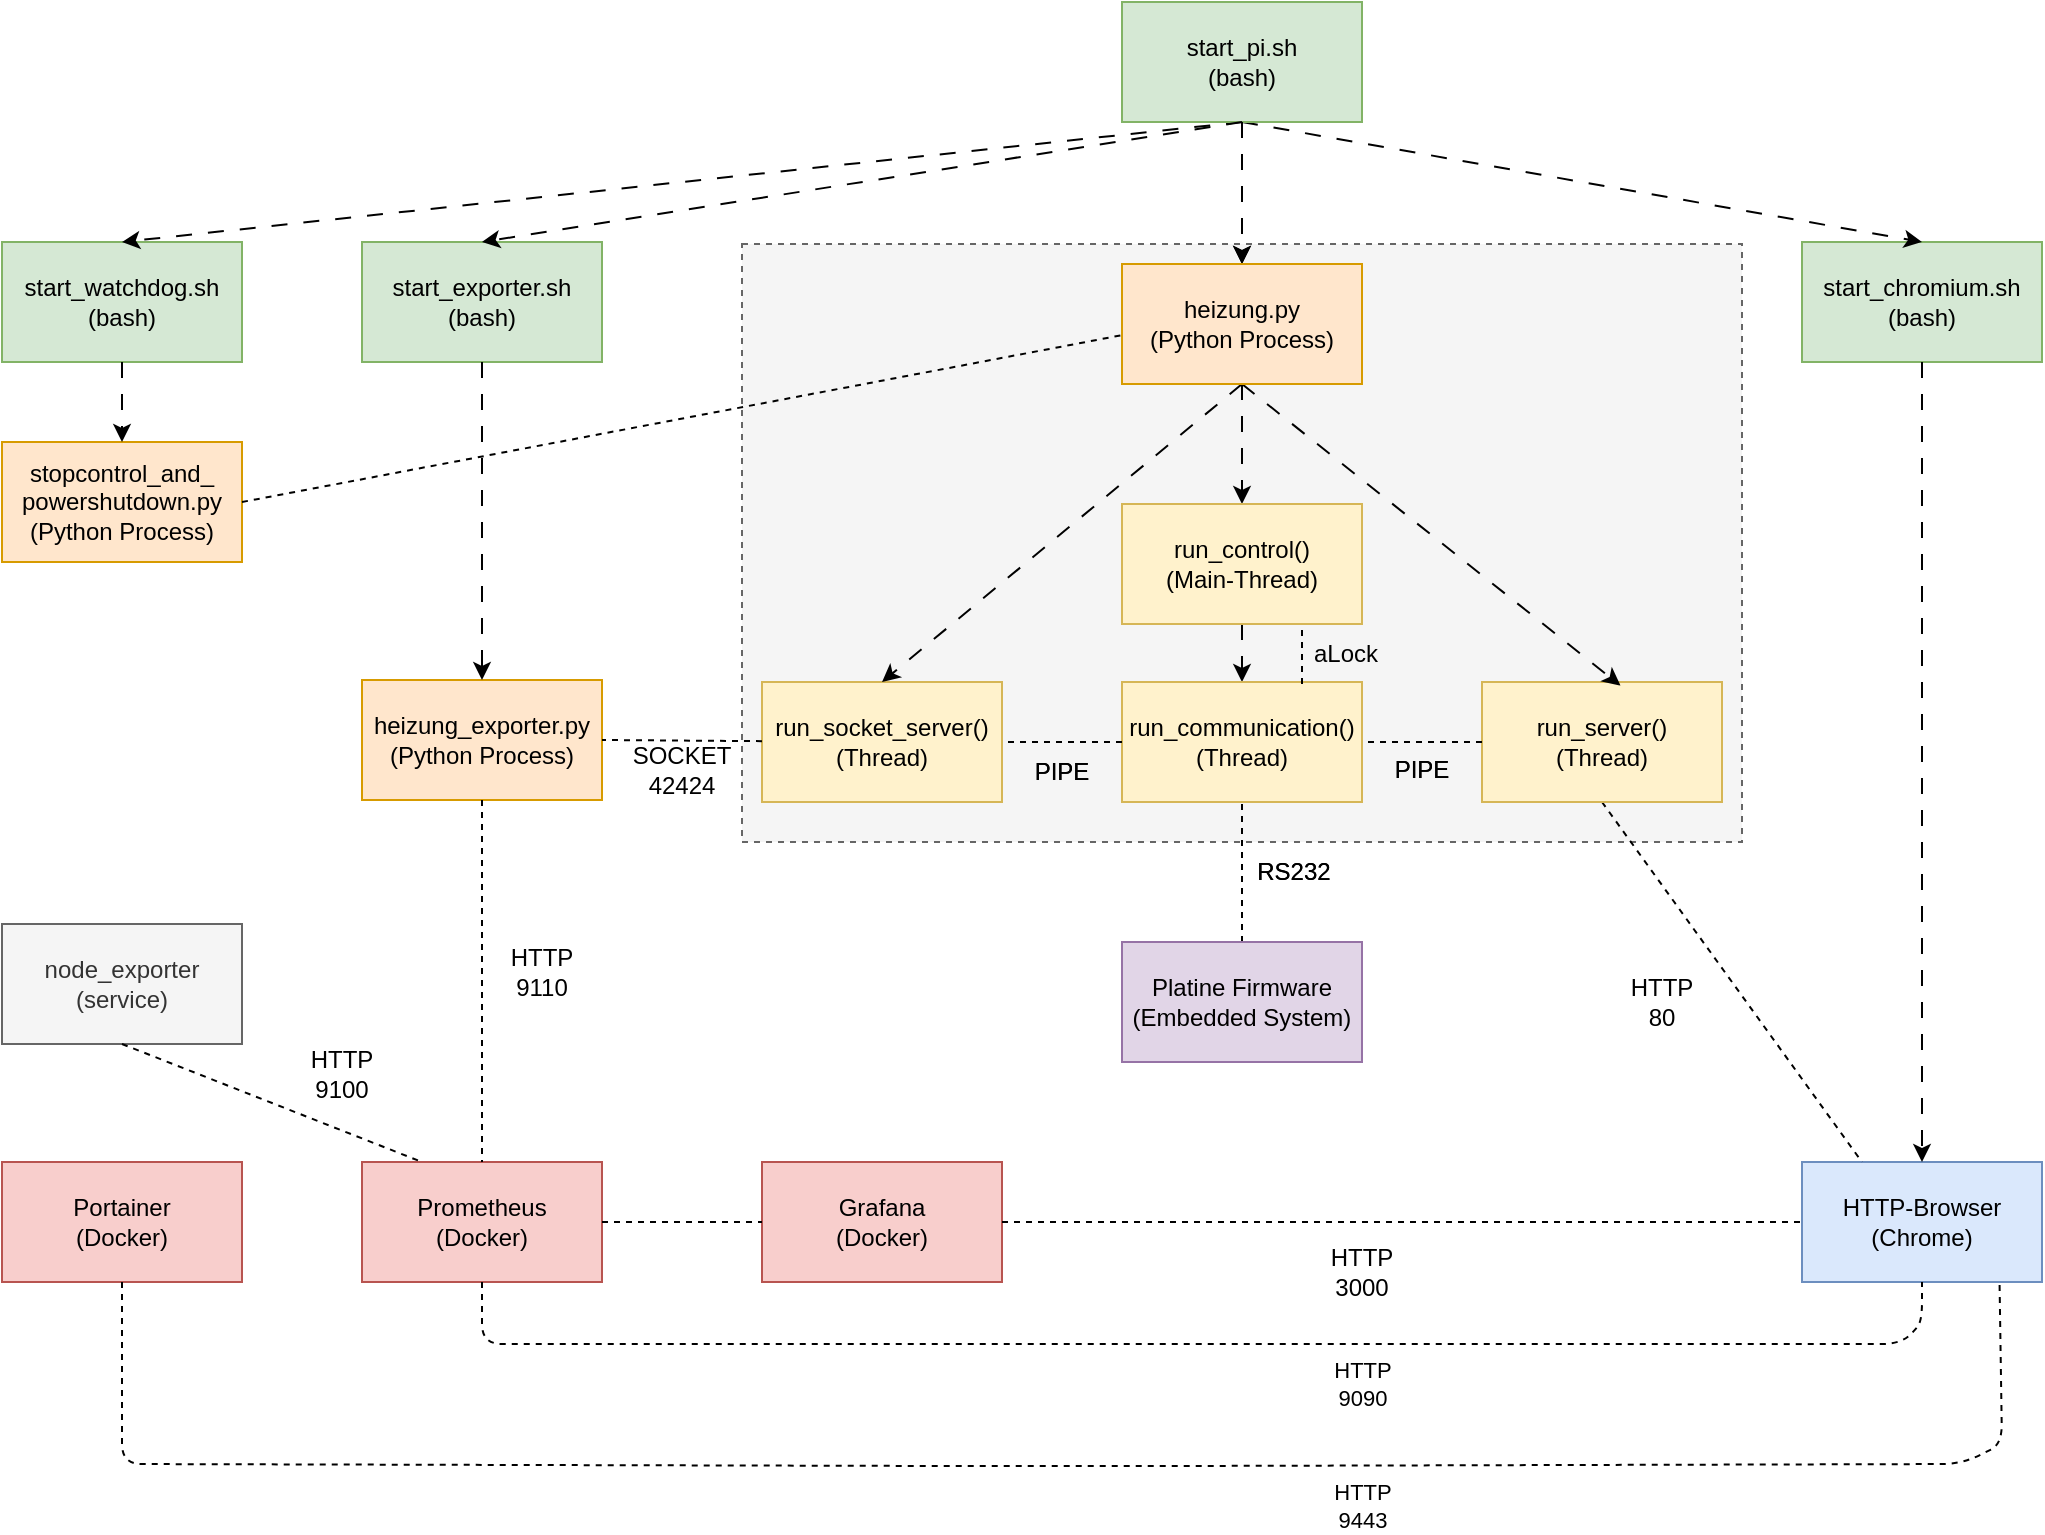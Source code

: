 <mxfile version="21.1.2" type="device">
  <diagram id="5rwaiKbXUgmin0ZkIKxY" name="Page-1">
    <mxGraphModel dx="1728" dy="998" grid="1" gridSize="10" guides="1" tooltips="1" connect="1" arrows="1" fold="1" page="1" pageScale="1" pageWidth="1169" pageHeight="827" math="0" shadow="0">
      <root>
        <mxCell id="0" />
        <mxCell id="1" parent="0" />
        <mxCell id="1-PO-EjUGM3k-EWjDapN-56" value="heizung_exporter.py&lt;br&gt;(Python Process)" style="rounded=0;whiteSpace=wrap;html=1;fillColor=#ffe6cc;strokeColor=#d79b00;" parent="1" vertex="1">
          <mxGeometry x="260" y="378" width="120" height="60" as="geometry" />
        </mxCell>
        <mxCell id="1-PO-EjUGM3k-EWjDapN-11" value="start_chromium.sh&lt;br&gt;(bash)" style="rounded=0;whiteSpace=wrap;html=1;fillColor=#d5e8d4;strokeColor=#82b366;" parent="1" vertex="1">
          <mxGeometry x="980" y="159" width="120" height="60" as="geometry" />
        </mxCell>
        <mxCell id="1-PO-EjUGM3k-EWjDapN-5" value="start_watchdog.sh&lt;br&gt;(bash)" style="rounded=0;whiteSpace=wrap;html=1;fillColor=#d5e8d4;strokeColor=#82b366;" parent="1" vertex="1">
          <mxGeometry x="80" y="159" width="120" height="60" as="geometry" />
        </mxCell>
        <mxCell id="1-PO-EjUGM3k-EWjDapN-67" value="" style="rounded=0;whiteSpace=wrap;html=1;fillColor=#f5f5f5;dashed=1;fontColor=#333333;strokeColor=#666666;" parent="1" vertex="1">
          <mxGeometry x="450" y="160" width="500" height="299" as="geometry" />
        </mxCell>
        <mxCell id="1-PO-EjUGM3k-EWjDapN-1" value="HTTP-Browser&lt;br&gt;(Chrome)" style="rounded=0;whiteSpace=wrap;html=1;fillColor=#dae8fc;strokeColor=#6c8ebf;" parent="1" vertex="1">
          <mxGeometry x="980" y="619" width="120" height="60" as="geometry" />
        </mxCell>
        <mxCell id="1-PO-EjUGM3k-EWjDapN-7" style="rounded=0;orthogonalLoop=1;jettySize=auto;html=1;exitX=0.5;exitY=1;exitDx=0;exitDy=0;entryX=0.5;entryY=0;entryDx=0;entryDy=0;dashed=1;dashPattern=8 8;" parent="1" source="1-PO-EjUGM3k-EWjDapN-3" target="1-PO-EjUGM3k-EWjDapN-5" edge="1">
          <mxGeometry relative="1" as="geometry" />
        </mxCell>
        <mxCell id="1-PO-EjUGM3k-EWjDapN-3" value="start_pi.sh&lt;br&gt;(bash)" style="rounded=0;whiteSpace=wrap;html=1;fillColor=#d5e8d4;strokeColor=#82b366;" parent="1" vertex="1">
          <mxGeometry x="640" y="39" width="120" height="60" as="geometry" />
        </mxCell>
        <mxCell id="1-PO-EjUGM3k-EWjDapN-4" value="stopcontrol_and_&lt;br&gt;powershutdown.py&lt;br&gt;(Python Process)" style="rounded=0;whiteSpace=wrap;html=1;fillColor=#ffe6cc;strokeColor=#d79b00;" parent="1" vertex="1">
          <mxGeometry x="80" y="259" width="120" height="60" as="geometry" />
        </mxCell>
        <mxCell id="1-PO-EjUGM3k-EWjDapN-9" style="rounded=0;orthogonalLoop=1;jettySize=auto;html=1;exitX=0.5;exitY=1;exitDx=0;exitDy=0;dashed=1;dashPattern=8 8;entryX=0.5;entryY=0;entryDx=0;entryDy=0;" parent="1" source="1-PO-EjUGM3k-EWjDapN-3" target="1-PO-EjUGM3k-EWjDapN-11" edge="1">
          <mxGeometry relative="1" as="geometry">
            <mxPoint x="720" y="119" as="sourcePoint" />
            <mxPoint x="920" y="129" as="targetPoint" />
          </mxGeometry>
        </mxCell>
        <mxCell id="1-PO-EjUGM3k-EWjDapN-10" style="rounded=0;orthogonalLoop=1;jettySize=auto;html=1;exitX=0.5;exitY=1;exitDx=0;exitDy=0;entryX=0.5;entryY=0;entryDx=0;entryDy=0;dashed=1;dashPattern=8 8;" parent="1" source="1-PO-EjUGM3k-EWjDapN-5" target="1-PO-EjUGM3k-EWjDapN-4" edge="1">
          <mxGeometry relative="1" as="geometry">
            <mxPoint x="770" y="139" as="sourcePoint" />
            <mxPoint x="570" y="199" as="targetPoint" />
          </mxGeometry>
        </mxCell>
        <mxCell id="1-PO-EjUGM3k-EWjDapN-13" style="rounded=0;orthogonalLoop=1;jettySize=auto;html=1;exitX=0.5;exitY=1;exitDx=0;exitDy=0;dashed=1;dashPattern=8 8;" parent="1" source="1-PO-EjUGM3k-EWjDapN-11" target="1-PO-EjUGM3k-EWjDapN-1" edge="1">
          <mxGeometry relative="1" as="geometry">
            <mxPoint x="710" y="109" as="sourcePoint" />
            <mxPoint x="930" y="169" as="targetPoint" />
          </mxGeometry>
        </mxCell>
        <mxCell id="1-PO-EjUGM3k-EWjDapN-14" value="" style="endArrow=none;dashed=1;html=1;rounded=0;entryX=0.003;entryY=0.592;entryDx=0;entryDy=0;exitX=1;exitY=0.5;exitDx=0;exitDy=0;entryPerimeter=0;" parent="1" source="1-PO-EjUGM3k-EWjDapN-4" target="1-PO-EjUGM3k-EWjDapN-39" edge="1">
          <mxGeometry width="50" height="50" relative="1" as="geometry">
            <mxPoint x="660" y="509" as="sourcePoint" />
            <mxPoint x="640" y="289" as="targetPoint" />
          </mxGeometry>
        </mxCell>
        <mxCell id="1-PO-EjUGM3k-EWjDapN-15" value="run_control()&lt;br&gt;(Thread)" style="rounded=0;whiteSpace=wrap;html=1;fillColor=#fff2cc;strokeColor=#d6b656;" parent="1" vertex="1">
          <mxGeometry x="640" y="379" width="120" height="60" as="geometry" />
        </mxCell>
        <mxCell id="1-PO-EjUGM3k-EWjDapN-16" value="run_socket_server()&lt;br&gt;(Thread)" style="rounded=0;whiteSpace=wrap;html=1;fillColor=#fff2cc;strokeColor=#d6b656;" parent="1" vertex="1">
          <mxGeometry x="460" y="379" width="120" height="60" as="geometry" />
        </mxCell>
        <mxCell id="1-PO-EjUGM3k-EWjDapN-17" value="run_server()&lt;br&gt;(Thread)" style="rounded=0;whiteSpace=wrap;html=1;fillColor=#fff2cc;strokeColor=#d6b656;" parent="1" vertex="1">
          <mxGeometry x="820" y="379" width="120" height="60" as="geometry" />
        </mxCell>
        <mxCell id="1-PO-EjUGM3k-EWjDapN-20" style="rounded=0;orthogonalLoop=1;jettySize=auto;html=1;exitX=0.5;exitY=1;exitDx=0;exitDy=0;dashed=1;dashPattern=8 8;entryX=0.5;entryY=0;entryDx=0;entryDy=0;" parent="1" source="AE2VdqmZ4uQ6H9vVybSk-2" target="1-PO-EjUGM3k-EWjDapN-15" edge="1">
          <mxGeometry relative="1" as="geometry">
            <mxPoint x="700" y="319" as="sourcePoint" />
            <mxPoint x="720" y="399" as="targetPoint" />
          </mxGeometry>
        </mxCell>
        <mxCell id="1-PO-EjUGM3k-EWjDapN-21" value="" style="endArrow=none;dashed=1;html=1;rounded=0;entryX=0.25;entryY=0;entryDx=0;entryDy=0;exitX=0.5;exitY=1;exitDx=0;exitDy=0;" parent="1" source="1-PO-EjUGM3k-EWjDapN-51" target="1-PO-EjUGM3k-EWjDapN-1" edge="1">
          <mxGeometry width="50" height="50" relative="1" as="geometry">
            <mxPoint x="570" y="299" as="sourcePoint" />
            <mxPoint x="650" y="299" as="targetPoint" />
          </mxGeometry>
        </mxCell>
        <mxCell id="1-PO-EjUGM3k-EWjDapN-25" value="" style="endArrow=none;dashed=1;html=1;rounded=0;entryX=0.5;entryY=1;entryDx=0;entryDy=0;exitX=0.5;exitY=0;exitDx=0;exitDy=0;" parent="1" source="1-PO-EjUGM3k-EWjDapN-24" target="1-PO-EjUGM3k-EWjDapN-15" edge="1">
          <mxGeometry width="50" height="50" relative="1" as="geometry">
            <mxPoint x="700" y="499" as="sourcePoint" />
            <mxPoint x="313" y="329" as="targetPoint" />
          </mxGeometry>
        </mxCell>
        <mxCell id="1-PO-EjUGM3k-EWjDapN-28" value="RS232" style="text;html=1;strokeColor=none;fillColor=none;align=center;verticalAlign=middle;whiteSpace=wrap;rounded=0;" parent="1" vertex="1">
          <mxGeometry x="696" y="459" width="60" height="30" as="geometry" />
        </mxCell>
        <mxCell id="1-PO-EjUGM3k-EWjDapN-31" value="Grafana&lt;br&gt;(Docker)" style="rounded=0;whiteSpace=wrap;html=1;fillColor=#f8cecc;strokeColor=#b85450;" parent="1" vertex="1">
          <mxGeometry x="460" y="619" width="120" height="60" as="geometry" />
        </mxCell>
        <mxCell id="1-PO-EjUGM3k-EWjDapN-32" value="Prometheus&lt;br&gt;(Docker)" style="rounded=0;whiteSpace=wrap;html=1;fillColor=#f8cecc;strokeColor=#b85450;" parent="1" vertex="1">
          <mxGeometry x="260" y="619" width="120" height="60" as="geometry" />
        </mxCell>
        <mxCell id="1-PO-EjUGM3k-EWjDapN-33" value="" style="endArrow=none;dashed=1;html=1;rounded=0;entryX=1;entryY=0.5;entryDx=0;entryDy=0;exitX=0;exitY=0.5;exitDx=0;exitDy=0;" parent="1" source="1-PO-EjUGM3k-EWjDapN-15" target="1-PO-EjUGM3k-EWjDapN-16" edge="1">
          <mxGeometry width="50" height="50" relative="1" as="geometry">
            <mxPoint x="617" y="489" as="sourcePoint" />
            <mxPoint x="480" y="426" as="targetPoint" />
          </mxGeometry>
        </mxCell>
        <mxCell id="1-PO-EjUGM3k-EWjDapN-35" value="" style="endArrow=none;dashed=1;html=1;rounded=0;exitX=0;exitY=0.5;exitDx=0;exitDy=0;" parent="1" source="1-PO-EjUGM3k-EWjDapN-17" edge="1">
          <mxGeometry width="50" height="50" relative="1" as="geometry">
            <mxPoint x="660" y="429" as="sourcePoint" />
            <mxPoint x="760" y="409" as="targetPoint" />
          </mxGeometry>
        </mxCell>
        <mxCell id="1-PO-EjUGM3k-EWjDapN-36" value="PIPE" style="text;html=1;strokeColor=none;fillColor=none;align=center;verticalAlign=middle;whiteSpace=wrap;rounded=0;" parent="1" vertex="1">
          <mxGeometry x="760" y="408" width="60" height="30" as="geometry" />
        </mxCell>
        <mxCell id="1-PO-EjUGM3k-EWjDapN-37" value="PIPE" style="text;html=1;strokeColor=none;fillColor=none;align=center;verticalAlign=middle;whiteSpace=wrap;rounded=0;" parent="1" vertex="1">
          <mxGeometry x="580" y="409" width="60" height="30" as="geometry" />
        </mxCell>
        <mxCell id="1-PO-EjUGM3k-EWjDapN-41" value="start_pi.sh&lt;br&gt;(bash)" style="rounded=0;whiteSpace=wrap;html=1;fillColor=#d5e8d4;strokeColor=#82b366;" parent="1" vertex="1">
          <mxGeometry x="640" y="39" width="120" height="60" as="geometry" />
        </mxCell>
        <mxCell id="1-PO-EjUGM3k-EWjDapN-44" style="rounded=0;orthogonalLoop=1;jettySize=auto;html=1;exitX=0.5;exitY=1;exitDx=0;exitDy=0;entryX=0.5;entryY=0;entryDx=0;entryDy=0;dashed=1;dashPattern=8 8;" parent="1" source="1-PO-EjUGM3k-EWjDapN-41" target="1-PO-EjUGM3k-EWjDapN-39" edge="1">
          <mxGeometry relative="1" as="geometry">
            <mxPoint x="710" y="109" as="sourcePoint" />
            <mxPoint x="510" y="169" as="targetPoint" />
          </mxGeometry>
        </mxCell>
        <mxCell id="1-PO-EjUGM3k-EWjDapN-49" value="run_communication()&lt;br&gt;(Thread)" style="rounded=0;whiteSpace=wrap;html=1;fillColor=#fff2cc;strokeColor=#d6b656;" parent="1" vertex="1">
          <mxGeometry x="640" y="379" width="120" height="60" as="geometry" />
        </mxCell>
        <mxCell id="1-PO-EjUGM3k-EWjDapN-50" value="run_socket_server()&lt;br&gt;(Thread)" style="rounded=0;whiteSpace=wrap;html=1;fillColor=#fff2cc;strokeColor=#d6b656;" parent="1" vertex="1">
          <mxGeometry x="460" y="379" width="120" height="60" as="geometry" />
        </mxCell>
        <mxCell id="1-PO-EjUGM3k-EWjDapN-51" value="run_server()&lt;br&gt;(Thread)" style="rounded=0;whiteSpace=wrap;html=1;fillColor=#fff2cc;strokeColor=#d6b656;" parent="1" vertex="1">
          <mxGeometry x="820" y="379" width="120" height="60" as="geometry" />
        </mxCell>
        <mxCell id="1-PO-EjUGM3k-EWjDapN-52" style="rounded=0;orthogonalLoop=1;jettySize=auto;html=1;exitX=0.5;exitY=1;exitDx=0;exitDy=0;dashed=1;dashPattern=8 8;entryX=0.5;entryY=0;entryDx=0;entryDy=0;" parent="1" source="1-PO-EjUGM3k-EWjDapN-39" target="1-PO-EjUGM3k-EWjDapN-50" edge="1">
          <mxGeometry relative="1" as="geometry">
            <mxPoint x="710" y="109" as="sourcePoint" />
            <mxPoint x="710" y="269" as="targetPoint" />
          </mxGeometry>
        </mxCell>
        <mxCell id="1-PO-EjUGM3k-EWjDapN-53" style="rounded=0;orthogonalLoop=1;jettySize=auto;html=1;exitX=0.5;exitY=1;exitDx=0;exitDy=0;dashed=1;dashPattern=8 8;entryX=0.577;entryY=0.03;entryDx=0;entryDy=0;entryPerimeter=0;" parent="1" source="1-PO-EjUGM3k-EWjDapN-39" target="1-PO-EjUGM3k-EWjDapN-51" edge="1">
          <mxGeometry relative="1" as="geometry">
            <mxPoint x="710" y="329" as="sourcePoint" />
            <mxPoint x="710" y="389" as="targetPoint" />
          </mxGeometry>
        </mxCell>
        <mxCell id="1-PO-EjUGM3k-EWjDapN-54" style="rounded=0;orthogonalLoop=1;jettySize=auto;html=1;exitX=0.5;exitY=1;exitDx=0;exitDy=0;dashed=1;dashPattern=8 8;entryX=0.5;entryY=0;entryDx=0;entryDy=0;" parent="1" source="1-PO-EjUGM3k-EWjDapN-39" target="AE2VdqmZ4uQ6H9vVybSk-2" edge="1">
          <mxGeometry relative="1" as="geometry">
            <mxPoint x="720" y="339" as="sourcePoint" />
            <mxPoint x="700" y="370" as="targetPoint" />
          </mxGeometry>
        </mxCell>
        <mxCell id="1-PO-EjUGM3k-EWjDapN-57" value="" style="endArrow=none;dashed=1;html=1;rounded=0;entryX=1;entryY=0.5;entryDx=0;entryDy=0;" parent="1" source="1-PO-EjUGM3k-EWjDapN-50" target="1-PO-EjUGM3k-EWjDapN-56" edge="1">
          <mxGeometry width="50" height="50" relative="1" as="geometry">
            <mxPoint x="904" y="393" as="sourcePoint" />
            <mxPoint x="931" y="329" as="targetPoint" />
          </mxGeometry>
        </mxCell>
        <mxCell id="1-PO-EjUGM3k-EWjDapN-58" value="" style="endArrow=none;dashed=1;html=1;rounded=0;entryX=0.5;entryY=1;entryDx=0;entryDy=0;exitX=0.5;exitY=0;exitDx=0;exitDy=0;" parent="1" source="1-PO-EjUGM3k-EWjDapN-24" target="1-PO-EjUGM3k-EWjDapN-49" edge="1">
          <mxGeometry width="50" height="50" relative="1" as="geometry">
            <mxPoint x="700" y="549" as="sourcePoint" />
            <mxPoint x="313" y="329" as="targetPoint" />
          </mxGeometry>
        </mxCell>
        <mxCell id="1-PO-EjUGM3k-EWjDapN-59" value="HTTP&lt;br&gt;80" style="text;html=1;strokeColor=none;fillColor=none;align=center;verticalAlign=middle;whiteSpace=wrap;rounded=0;" parent="1" vertex="1">
          <mxGeometry x="880" y="524" width="60" height="30" as="geometry" />
        </mxCell>
        <mxCell id="1-PO-EjUGM3k-EWjDapN-60" value="RS232" style="text;html=1;strokeColor=none;fillColor=none;align=center;verticalAlign=middle;whiteSpace=wrap;rounded=0;" parent="1" vertex="1">
          <mxGeometry x="696" y="459" width="60" height="30" as="geometry" />
        </mxCell>
        <mxCell id="1-PO-EjUGM3k-EWjDapN-61" value="SOCKET 42424" style="text;html=1;strokeColor=none;fillColor=none;align=center;verticalAlign=middle;whiteSpace=wrap;rounded=0;" parent="1" vertex="1">
          <mxGeometry x="390" y="408" width="60" height="30" as="geometry" />
        </mxCell>
        <mxCell id="1-PO-EjUGM3k-EWjDapN-62" value="" style="endArrow=none;dashed=1;html=1;rounded=0;entryX=1;entryY=0.5;entryDx=0;entryDy=0;exitX=0;exitY=0.5;exitDx=0;exitDy=0;" parent="1" source="1-PO-EjUGM3k-EWjDapN-49" target="1-PO-EjUGM3k-EWjDapN-50" edge="1">
          <mxGeometry width="50" height="50" relative="1" as="geometry">
            <mxPoint x="617" y="489" as="sourcePoint" />
            <mxPoint x="480" y="426" as="targetPoint" />
          </mxGeometry>
        </mxCell>
        <mxCell id="1-PO-EjUGM3k-EWjDapN-63" value="" style="endArrow=none;dashed=1;html=1;rounded=0;exitX=0;exitY=0.5;exitDx=0;exitDy=0;" parent="1" source="1-PO-EjUGM3k-EWjDapN-51" edge="1">
          <mxGeometry width="50" height="50" relative="1" as="geometry">
            <mxPoint x="660" y="429" as="sourcePoint" />
            <mxPoint x="760" y="409" as="targetPoint" />
          </mxGeometry>
        </mxCell>
        <mxCell id="1-PO-EjUGM3k-EWjDapN-64" value="PIPE" style="text;html=1;strokeColor=none;fillColor=none;align=center;verticalAlign=middle;whiteSpace=wrap;rounded=0;" parent="1" vertex="1">
          <mxGeometry x="760" y="408" width="60" height="30" as="geometry" />
        </mxCell>
        <mxCell id="1-PO-EjUGM3k-EWjDapN-65" value="PIPE" style="text;html=1;strokeColor=none;fillColor=none;align=center;verticalAlign=middle;whiteSpace=wrap;rounded=0;" parent="1" vertex="1">
          <mxGeometry x="580" y="409" width="60" height="30" as="geometry" />
        </mxCell>
        <mxCell id="1-PO-EjUGM3k-EWjDapN-66" value="" style="endArrow=none;dashed=1;html=1;rounded=0;entryX=0.5;entryY=1;entryDx=0;entryDy=0;exitX=0.5;exitY=0;exitDx=0;exitDy=0;" parent="1" target="1-PO-EjUGM3k-EWjDapN-24" edge="1">
          <mxGeometry width="50" height="50" relative="1" as="geometry">
            <mxPoint x="700" y="549" as="sourcePoint" />
            <mxPoint x="700" y="439" as="targetPoint" />
          </mxGeometry>
        </mxCell>
        <mxCell id="1-PO-EjUGM3k-EWjDapN-24" value="Platine Firmware&lt;br&gt;(Embedded System)" style="rounded=0;whiteSpace=wrap;html=1;fillColor=#e1d5e7;strokeColor=#9673a6;" parent="1" vertex="1">
          <mxGeometry x="640" y="509" width="120" height="60" as="geometry" />
        </mxCell>
        <mxCell id="1-PO-EjUGM3k-EWjDapN-68" value="" style="endArrow=none;dashed=1;html=1;rounded=0;exitX=1;exitY=0.5;exitDx=0;exitDy=0;entryX=0;entryY=0.5;entryDx=0;entryDy=0;" parent="1" source="1-PO-EjUGM3k-EWjDapN-31" target="1-PO-EjUGM3k-EWjDapN-1" edge="1">
          <mxGeometry width="50" height="50" relative="1" as="geometry">
            <mxPoint x="929" y="363" as="sourcePoint" />
            <mxPoint x="980" y="649" as="targetPoint" />
          </mxGeometry>
        </mxCell>
        <mxCell id="1-PO-EjUGM3k-EWjDapN-70" value="HTTP&lt;br&gt;3000" style="text;html=1;strokeColor=none;fillColor=none;align=center;verticalAlign=middle;whiteSpace=wrap;rounded=0;" parent="1" vertex="1">
          <mxGeometry x="730" y="659" width="60" height="30" as="geometry" />
        </mxCell>
        <mxCell id="1-PO-EjUGM3k-EWjDapN-71" value="" style="endArrow=none;startArrow=none;html=1;exitX=0.5;exitY=1;exitDx=0;exitDy=0;entryX=0.5;entryY=1;entryDx=0;entryDy=0;dashed=1;startFill=0;endFill=0;" parent="1" source="1-PO-EjUGM3k-EWjDapN-32" target="1-PO-EjUGM3k-EWjDapN-1" edge="1">
          <mxGeometry width="50" height="50" relative="1" as="geometry">
            <mxPoint x="320" y="699" as="sourcePoint" />
            <mxPoint x="620" y="709" as="targetPoint" />
            <Array as="points">
              <mxPoint x="320" y="710" />
              <mxPoint x="750" y="710" />
              <mxPoint x="870" y="710" />
              <mxPoint x="1030" y="710" />
              <mxPoint x="1040" y="699" />
            </Array>
          </mxGeometry>
        </mxCell>
        <mxCell id="1-PO-EjUGM3k-EWjDapN-72" value="HTTP&lt;br&gt;9090" style="edgeLabel;html=1;align=center;verticalAlign=middle;resizable=0;points=[];" parent="1-PO-EjUGM3k-EWjDapN-71" vertex="1" connectable="0">
          <mxGeometry x="0.232" y="-3" relative="1" as="geometry">
            <mxPoint x="-7" y="17" as="offset" />
          </mxGeometry>
        </mxCell>
        <mxCell id="1-PO-EjUGM3k-EWjDapN-73" value="" style="endArrow=none;dashed=1;html=1;rounded=0;exitX=0.5;exitY=1;exitDx=0;exitDy=0;entryX=0.5;entryY=0;entryDx=0;entryDy=0;" parent="1" source="1-PO-EjUGM3k-EWjDapN-56" target="1-PO-EjUGM3k-EWjDapN-32" edge="1">
          <mxGeometry width="50" height="50" relative="1" as="geometry">
            <mxPoint x="590" y="689" as="sourcePoint" />
            <mxPoint x="990" y="689" as="targetPoint" />
          </mxGeometry>
        </mxCell>
        <mxCell id="1-PO-EjUGM3k-EWjDapN-74" value="HTTP&lt;br&gt;9110" style="text;html=1;strokeColor=none;fillColor=none;align=center;verticalAlign=middle;whiteSpace=wrap;rounded=0;" parent="1" vertex="1">
          <mxGeometry x="320" y="509" width="60" height="30" as="geometry" />
        </mxCell>
        <mxCell id="1-PO-EjUGM3k-EWjDapN-75" value="" style="endArrow=none;dashed=1;html=1;rounded=0;exitX=1;exitY=0.5;exitDx=0;exitDy=0;entryX=0;entryY=0.5;entryDx=0;entryDy=0;" parent="1" source="1-PO-EjUGM3k-EWjDapN-32" target="1-PO-EjUGM3k-EWjDapN-31" edge="1">
          <mxGeometry width="50" height="50" relative="1" as="geometry">
            <mxPoint x="590" y="659" as="sourcePoint" />
            <mxPoint x="990" y="659" as="targetPoint" />
          </mxGeometry>
        </mxCell>
        <mxCell id="1-PO-EjUGM3k-EWjDapN-76" value="Portainer&lt;br&gt;(Docker)" style="rounded=0;whiteSpace=wrap;html=1;fillColor=#f8cecc;strokeColor=#b85450;" parent="1" vertex="1">
          <mxGeometry x="80" y="619" width="120" height="60" as="geometry" />
        </mxCell>
        <mxCell id="1-PO-EjUGM3k-EWjDapN-77" value="" style="endArrow=none;startArrow=none;html=1;entryX=0.823;entryY=0.987;entryDx=0;entryDy=0;dashed=1;startFill=0;endFill=0;entryPerimeter=0;" parent="1" source="1-PO-EjUGM3k-EWjDapN-76" target="1-PO-EjUGM3k-EWjDapN-1" edge="1">
          <mxGeometry width="50" height="50" relative="1" as="geometry">
            <mxPoint x="120" y="740" as="sourcePoint" />
            <mxPoint x="840" y="740" as="targetPoint" />
            <Array as="points">
              <mxPoint x="140" y="770" />
              <mxPoint x="550" y="771" />
              <mxPoint x="670" y="771" />
              <mxPoint x="1060" y="770" />
              <mxPoint x="1080" y="760" />
            </Array>
          </mxGeometry>
        </mxCell>
        <mxCell id="1-PO-EjUGM3k-EWjDapN-78" value="HTTP&lt;br&gt;9443" style="edgeLabel;html=1;align=center;verticalAlign=middle;resizable=0;points=[];" parent="1-PO-EjUGM3k-EWjDapN-77" vertex="1" connectable="0">
          <mxGeometry x="0.232" y="-3" relative="1" as="geometry">
            <mxPoint x="24" y="17" as="offset" />
          </mxGeometry>
        </mxCell>
        <mxCell id="1-PO-EjUGM3k-EWjDapN-79" value="start_exporter.sh&lt;br&gt;(bash)" style="rounded=0;whiteSpace=wrap;html=1;fillColor=#d5e8d4;strokeColor=#82b366;" parent="1" vertex="1">
          <mxGeometry x="260" y="159" width="120" height="60" as="geometry" />
        </mxCell>
        <mxCell id="1-PO-EjUGM3k-EWjDapN-80" style="rounded=0;orthogonalLoop=1;jettySize=auto;html=1;exitX=0.5;exitY=1;exitDx=0;exitDy=0;entryX=0.5;entryY=0;entryDx=0;entryDy=0;dashed=1;dashPattern=8 8;" parent="1" source="1-PO-EjUGM3k-EWjDapN-41" target="1-PO-EjUGM3k-EWjDapN-79" edge="1">
          <mxGeometry relative="1" as="geometry">
            <mxPoint x="710" y="109" as="sourcePoint" />
            <mxPoint x="330" y="159" as="targetPoint" />
          </mxGeometry>
        </mxCell>
        <mxCell id="1-PO-EjUGM3k-EWjDapN-81" style="rounded=0;orthogonalLoop=1;jettySize=auto;html=1;exitX=0.5;exitY=1;exitDx=0;exitDy=0;entryX=0.5;entryY=0;entryDx=0;entryDy=0;dashed=1;dashPattern=8 8;" parent="1" source="1-PO-EjUGM3k-EWjDapN-79" target="1-PO-EjUGM3k-EWjDapN-56" edge="1">
          <mxGeometry relative="1" as="geometry">
            <mxPoint x="720" y="119" as="sourcePoint" />
            <mxPoint x="340" y="169" as="targetPoint" />
          </mxGeometry>
        </mxCell>
        <mxCell id="FKmb_yaSaz-DoVXc8_y1-1" value="node_exporter&lt;br&gt;(service)" style="rounded=0;whiteSpace=wrap;html=1;fillColor=#f5f5f5;strokeColor=#666666;fontColor=#333333;" parent="1" vertex="1">
          <mxGeometry x="80" y="500" width="120" height="60" as="geometry" />
        </mxCell>
        <mxCell id="FKmb_yaSaz-DoVXc8_y1-2" value="HTTP&lt;br&gt;9100" style="text;html=1;strokeColor=none;fillColor=none;align=center;verticalAlign=middle;whiteSpace=wrap;rounded=0;" parent="1" vertex="1">
          <mxGeometry x="220" y="560" width="60" height="30" as="geometry" />
        </mxCell>
        <mxCell id="FKmb_yaSaz-DoVXc8_y1-3" value="" style="endArrow=none;dashed=1;html=1;rounded=0;exitX=0.5;exitY=1;exitDx=0;exitDy=0;entryX=0.25;entryY=0;entryDx=0;entryDy=0;" parent="1" source="FKmb_yaSaz-DoVXc8_y1-1" target="1-PO-EjUGM3k-EWjDapN-32" edge="1">
          <mxGeometry width="50" height="50" relative="1" as="geometry">
            <mxPoint x="330" y="448" as="sourcePoint" />
            <mxPoint x="330" y="629" as="targetPoint" />
          </mxGeometry>
        </mxCell>
        <mxCell id="AE2VdqmZ4uQ6H9vVybSk-1" value="" style="rounded=0;orthogonalLoop=1;jettySize=auto;html=1;exitX=0.5;exitY=1;exitDx=0;exitDy=0;entryX=0.5;entryY=0;entryDx=0;entryDy=0;dashed=1;dashPattern=8 8;" edge="1" parent="1" source="1-PO-EjUGM3k-EWjDapN-3" target="1-PO-EjUGM3k-EWjDapN-39">
          <mxGeometry relative="1" as="geometry">
            <mxPoint x="700" y="99" as="sourcePoint" />
            <mxPoint x="700" y="259" as="targetPoint" />
          </mxGeometry>
        </mxCell>
        <mxCell id="1-PO-EjUGM3k-EWjDapN-39" value="heizung.py&lt;br&gt;(Python Process)" style="rounded=0;whiteSpace=wrap;html=1;fillColor=#ffe6cc;strokeColor=#d79b00;" parent="1" vertex="1">
          <mxGeometry x="640" y="170" width="120" height="60" as="geometry" />
        </mxCell>
        <mxCell id="AE2VdqmZ4uQ6H9vVybSk-2" value="run_control()&lt;br&gt;(Main-Thread)" style="rounded=0;whiteSpace=wrap;html=1;fillColor=#fff2cc;strokeColor=#d6b656;" vertex="1" parent="1">
          <mxGeometry x="640" y="290" width="120" height="60" as="geometry" />
        </mxCell>
        <mxCell id="AE2VdqmZ4uQ6H9vVybSk-3" value="aLock" style="text;html=1;strokeColor=none;fillColor=none;align=center;verticalAlign=middle;whiteSpace=wrap;rounded=0;" vertex="1" parent="1">
          <mxGeometry x="720" y="350" width="64" height="30" as="geometry" />
        </mxCell>
        <mxCell id="AE2VdqmZ4uQ6H9vVybSk-4" value="" style="endArrow=none;dashed=1;html=1;rounded=0;entryX=0.75;entryY=1;entryDx=0;entryDy=0;exitX=0.75;exitY=0.017;exitDx=0;exitDy=0;exitPerimeter=0;" edge="1" parent="1" source="1-PO-EjUGM3k-EWjDapN-49" target="AE2VdqmZ4uQ6H9vVybSk-2">
          <mxGeometry width="50" height="50" relative="1" as="geometry">
            <mxPoint x="620" y="380" as="sourcePoint" />
            <mxPoint x="670" y="330" as="targetPoint" />
          </mxGeometry>
        </mxCell>
      </root>
    </mxGraphModel>
  </diagram>
</mxfile>
